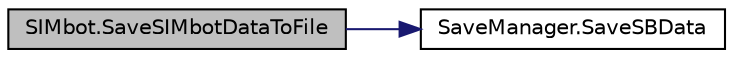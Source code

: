 digraph "SIMbot.SaveSIMbotDataToFile"
{
 // LATEX_PDF_SIZE
  edge [fontname="Helvetica",fontsize="10",labelfontname="Helvetica",labelfontsize="10"];
  node [fontname="Helvetica",fontsize="10",shape=record];
  rankdir="LR";
  Node1 [label="SIMbot.SaveSIMbotDataToFile",height=0.2,width=0.4,color="black", fillcolor="grey75", style="filled", fontcolor="black",tooltip=" "];
  Node1 -> Node2 [color="midnightblue",fontsize="10",style="solid",fontname="Helvetica"];
  Node2 [label="SaveManager.SaveSBData",height=0.2,width=0.4,color="black", fillcolor="white", style="filled",URL="$class_save_manager.html#a0d3dda4dbe1cfc3b1052cc6dd29db42a",tooltip="Save the data on the SIMbot to a file."];
}
